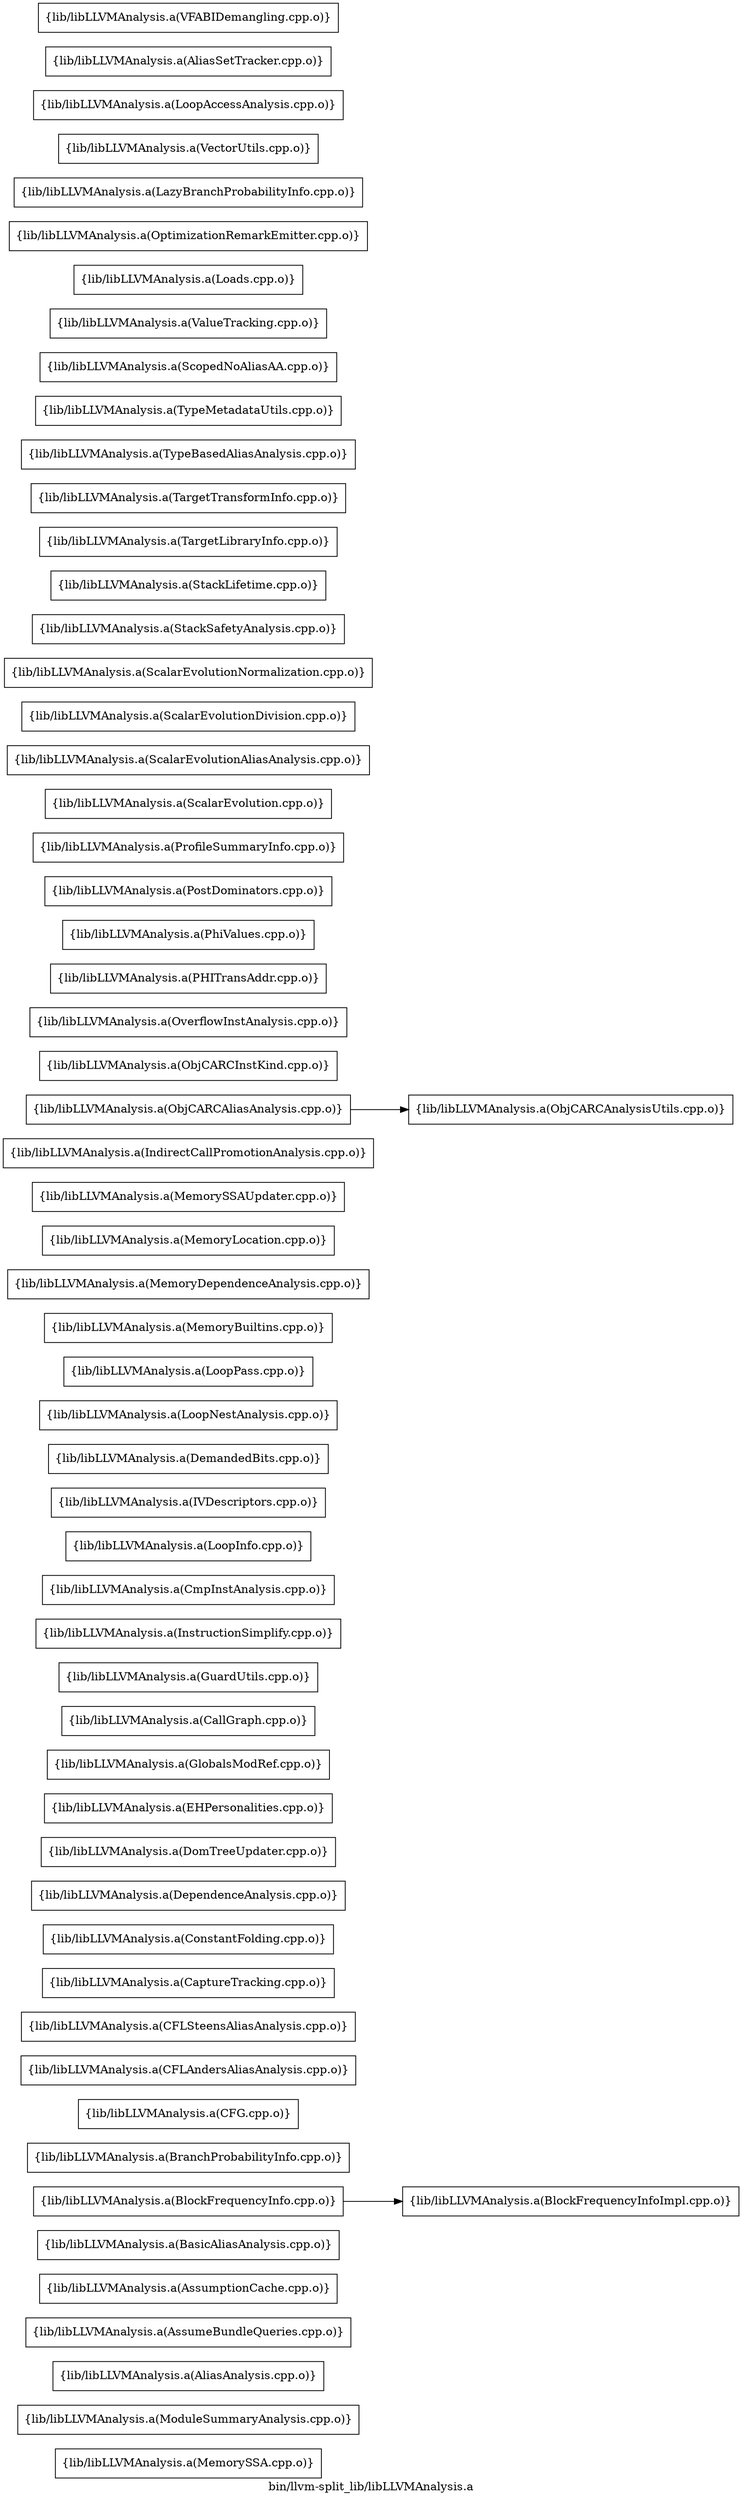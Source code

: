 digraph "bin/llvm-split_lib/libLLVMAnalysis.a" {
	label="bin/llvm-split_lib/libLLVMAnalysis.a";
	rankdir=LR;

	Node0x55fc3f6ea498 [shape=record,shape=box,group=0,label="{lib/libLLVMAnalysis.a(MemorySSA.cpp.o)}"];
	Node0x55fc3f6ea218 [shape=record,shape=box,group=0,label="{lib/libLLVMAnalysis.a(ModuleSummaryAnalysis.cpp.o)}"];
	Node0x55fc3f6ea4e8 [shape=record,shape=box,group=0,label="{lib/libLLVMAnalysis.a(AliasAnalysis.cpp.o)}"];
	Node0x55fc3f6eacb8 [shape=record,shape=box,group=0,label="{lib/libLLVMAnalysis.a(AssumeBundleQueries.cpp.o)}"];
	Node0x55fc3f6e9138 [shape=record,shape=box,group=0,label="{lib/libLLVMAnalysis.a(AssumptionCache.cpp.o)}"];
	Node0x55fc3f6e75b8 [shape=record,shape=box,group=0,label="{lib/libLLVMAnalysis.a(BasicAliasAnalysis.cpp.o)}"];
	Node0x55fc3f6e77e8 [shape=record,shape=box,group=0,label="{lib/libLLVMAnalysis.a(BlockFrequencyInfo.cpp.o)}"];
	Node0x55fc3f6e77e8 -> Node0x55fc3f6ec478;
	Node0x55fc3f6ec478 [shape=record,shape=box,group=0,label="{lib/libLLVMAnalysis.a(BlockFrequencyInfoImpl.cpp.o)}"];
	Node0x55fc3f6ee5e8 [shape=record,shape=box,group=0,label="{lib/libLLVMAnalysis.a(BranchProbabilityInfo.cpp.o)}"];
	Node0x55fc3f6edd78 [shape=record,shape=box,group=0,label="{lib/libLLVMAnalysis.a(CFG.cpp.o)}"];
	Node0x55fc3f6eafd8 [shape=record,shape=box,group=0,label="{lib/libLLVMAnalysis.a(CFLAndersAliasAnalysis.cpp.o)}"];
	Node0x55fc3f6e9e58 [shape=record,shape=box,group=0,label="{lib/libLLVMAnalysis.a(CFLSteensAliasAnalysis.cpp.o)}"];
	Node0x55fc3f6ebf28 [shape=record,shape=box,group=0,label="{lib/libLLVMAnalysis.a(CaptureTracking.cpp.o)}"];
	Node0x55fc3f6ebbb8 [shape=record,shape=box,group=0,label="{lib/libLLVMAnalysis.a(ConstantFolding.cpp.o)}"];
	Node0x55fc3f6eb488 [shape=record,shape=box,group=0,label="{lib/libLLVMAnalysis.a(DependenceAnalysis.cpp.o)}"];
	Node0x55fc3f6ea1c8 [shape=record,shape=box,group=0,label="{lib/libLLVMAnalysis.a(DomTreeUpdater.cpp.o)}"];
	Node0x55fc3f6ee6d8 [shape=record,shape=box,group=0,label="{lib/libLLVMAnalysis.a(EHPersonalities.cpp.o)}"];
	Node0x55fc3f6ed968 [shape=record,shape=box,group=0,label="{lib/libLLVMAnalysis.a(GlobalsModRef.cpp.o)}"];
	Node0x55fc3f6edff8 [shape=record,shape=box,group=0,label="{lib/libLLVMAnalysis.a(CallGraph.cpp.o)}"];
	Node0x55fc3f6ec248 [shape=record,shape=box,group=0,label="{lib/libLLVMAnalysis.a(GuardUtils.cpp.o)}"];
	Node0x55fc3f6eca68 [shape=record,shape=box,group=0,label="{lib/libLLVMAnalysis.a(InstructionSimplify.cpp.o)}"];
	Node0x55fc3f6e7158 [shape=record,shape=box,group=0,label="{lib/libLLVMAnalysis.a(CmpInstAnalysis.cpp.o)}"];
	Node0x55fc3f6e5fd8 [shape=record,shape=box,group=0,label="{lib/libLLVMAnalysis.a(LoopInfo.cpp.o)}"];
	Node0x55fc3f6e5718 [shape=record,shape=box,group=0,label="{lib/libLLVMAnalysis.a(IVDescriptors.cpp.o)}"];
	Node0x55fc3f6ecfb8 [shape=record,shape=box,group=0,label="{lib/libLLVMAnalysis.a(DemandedBits.cpp.o)}"];
	Node0x55fc3f6ed2d8 [shape=record,shape=box,group=0,label="{lib/libLLVMAnalysis.a(LoopNestAnalysis.cpp.o)}"];
	Node0x55fc3f6ec9c8 [shape=record,shape=box,group=0,label="{lib/libLLVMAnalysis.a(LoopPass.cpp.o)}"];
	Node0x55fc3f6ee0e8 [shape=record,shape=box,group=0,label="{lib/libLLVMAnalysis.a(MemoryBuiltins.cpp.o)}"];
	Node0x55fc3f6ee8b8 [shape=record,shape=box,group=0,label="{lib/libLLVMAnalysis.a(MemoryDependenceAnalysis.cpp.o)}"];
	Node0x55fc3f6ee048 [shape=record,shape=box,group=0,label="{lib/libLLVMAnalysis.a(MemoryLocation.cpp.o)}"];
	Node0x55fc3f6e9d68 [shape=record,shape=box,group=0,label="{lib/libLLVMAnalysis.a(MemorySSAUpdater.cpp.o)}"];
	Node0x55fc3f6ec108 [shape=record,shape=box,group=0,label="{lib/libLLVMAnalysis.a(IndirectCallPromotionAnalysis.cpp.o)}"];
	Node0x55fc3f6eb028 [shape=record,shape=box,group=0,label="{lib/libLLVMAnalysis.a(ObjCARCAliasAnalysis.cpp.o)}"];
	Node0x55fc3f6eb028 -> Node0x55fc3f6ec338;
	Node0x55fc3f6ec338 [shape=record,shape=box,group=0,label="{lib/libLLVMAnalysis.a(ObjCARCAnalysisUtils.cpp.o)}"];
	Node0x55fc3f6ee3b8 [shape=record,shape=box,group=0,label="{lib/libLLVMAnalysis.a(ObjCARCInstKind.cpp.o)}"];
	Node0x55fc3f6e4a98 [shape=record,shape=box,group=0,label="{lib/libLLVMAnalysis.a(OverflowInstAnalysis.cpp.o)}"];
	Node0x55fc3f6edaa8 [shape=record,shape=box,group=0,label="{lib/libLLVMAnalysis.a(PHITransAddr.cpp.o)}"];
	Node0x55fc3f6ea768 [shape=record,shape=box,group=0,label="{lib/libLLVMAnalysis.a(PhiValues.cpp.o)}"];
	Node0x55fc3f6ea998 [shape=record,shape=box,group=0,label="{lib/libLLVMAnalysis.a(PostDominators.cpp.o)}"];
	Node0x55fc3f6ea268 [shape=record,shape=box,group=0,label="{lib/libLLVMAnalysis.a(ProfileSummaryInfo.cpp.o)}"];
	Node0x55fc3f6eb9d8 [shape=record,shape=box,group=0,label="{lib/libLLVMAnalysis.a(ScalarEvolution.cpp.o)}"];
	Node0x55fc3f6ebb18 [shape=record,shape=box,group=0,label="{lib/libLLVMAnalysis.a(ScalarEvolutionAliasAnalysis.cpp.o)}"];
	Node0x55fc3f6eb618 [shape=record,shape=box,group=0,label="{lib/libLLVMAnalysis.a(ScalarEvolutionDivision.cpp.o)}"];
	Node0x55fc3f6e7c48 [shape=record,shape=box,group=0,label="{lib/libLLVMAnalysis.a(ScalarEvolutionNormalization.cpp.o)}"];
	Node0x55fc3f6eb7a8 [shape=record,shape=box,group=0,label="{lib/libLLVMAnalysis.a(StackSafetyAnalysis.cpp.o)}"];
	Node0x55fc3f6eaa88 [shape=record,shape=box,group=0,label="{lib/libLLVMAnalysis.a(StackLifetime.cpp.o)}"];
	Node0x55fc3f6e9ef8 [shape=record,shape=box,group=0,label="{lib/libLLVMAnalysis.a(TargetLibraryInfo.cpp.o)}"];
	Node0x55fc3f6e92c8 [shape=record,shape=box,group=0,label="{lib/libLLVMAnalysis.a(TargetTransformInfo.cpp.o)}"];
	Node0x55fc3f6e99f8 [shape=record,shape=box,group=0,label="{lib/libLLVMAnalysis.a(TypeBasedAliasAnalysis.cpp.o)}"];
	Node0x55fc3f6e8878 [shape=record,shape=box,group=0,label="{lib/libLLVMAnalysis.a(TypeMetadataUtils.cpp.o)}"];
	Node0x55fc3f6e8418 [shape=record,shape=box,group=0,label="{lib/libLLVMAnalysis.a(ScopedNoAliasAA.cpp.o)}"];
	Node0x55fc3f6e8328 [shape=record,shape=box,group=0,label="{lib/libLLVMAnalysis.a(ValueTracking.cpp.o)}"];
	Node0x55fc3f6e79c8 [shape=record,shape=box,group=0,label="{lib/libLLVMAnalysis.a(Loads.cpp.o)}"];
	Node0x55fc3f6e6a28 [shape=record,shape=box,group=0,label="{lib/libLLVMAnalysis.a(OptimizationRemarkEmitter.cpp.o)}"];
	Node0x55fc3f6eb4d8 [shape=record,shape=box,group=0,label="{lib/libLLVMAnalysis.a(LazyBranchProbabilityInfo.cpp.o)}"];
	Node0x55fc3f6ebc58 [shape=record,shape=box,group=0,label="{lib/libLLVMAnalysis.a(VectorUtils.cpp.o)}"];
	Node0x55fc3f6e9a98 [shape=record,shape=box,group=0,label="{lib/libLLVMAnalysis.a(LoopAccessAnalysis.cpp.o)}"];
	Node0x55fc3f6ea3a8 [shape=record,shape=box,group=0,label="{lib/libLLVMAnalysis.a(AliasSetTracker.cpp.o)}"];
	Node0x55fc3f6ea9e8 [shape=record,shape=box,group=0,label="{lib/libLLVMAnalysis.a(VFABIDemangling.cpp.o)}"];
}
